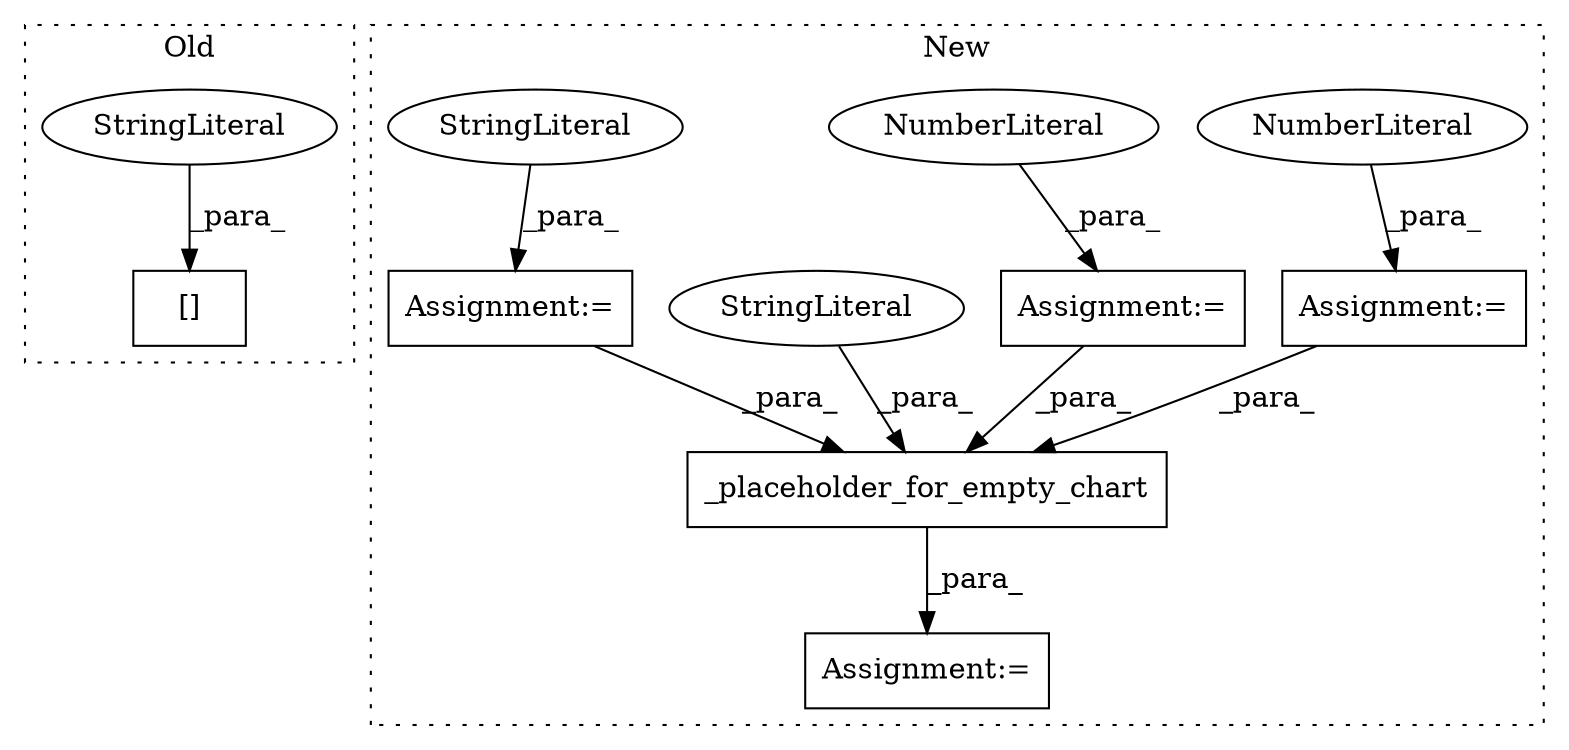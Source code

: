 digraph G {
subgraph cluster0 {
1 [label="[]" a="2" s="6809,6836" l="16,1" shape="box"];
9 [label="StringLiteral" a="45" s="6825" l="11" shape="ellipse"];
label = "Old";
style="dotted";
}
subgraph cluster1 {
2 [label="_placeholder_for_empty_chart" a="32" s="8301,8382" l="29,1" shape="box"];
3 [label="Assignment:=" a="7" s="7964" l="1" shape="box"];
4 [label="NumberLiteral" a="34" s="7965" l="3" shape="ellipse"];
5 [label="Assignment:=" a="7" s="8300" l="1" shape="box"];
6 [label="Assignment:=" a="7" s="7980" l="1" shape="box"];
7 [label="NumberLiteral" a="34" s="7981" l="3" shape="ellipse"];
8 [label="Assignment:=" a="7" s="8039" l="1" shape="box"];
10 [label="StringLiteral" a="45" s="8330" l="21" shape="ellipse"];
11 [label="StringLiteral" a="45" s="8040" l="35" shape="ellipse"];
label = "New";
style="dotted";
}
2 -> 5 [label="_para_"];
3 -> 2 [label="_para_"];
4 -> 3 [label="_para_"];
6 -> 2 [label="_para_"];
7 -> 6 [label="_para_"];
8 -> 2 [label="_para_"];
9 -> 1 [label="_para_"];
10 -> 2 [label="_para_"];
11 -> 8 [label="_para_"];
}